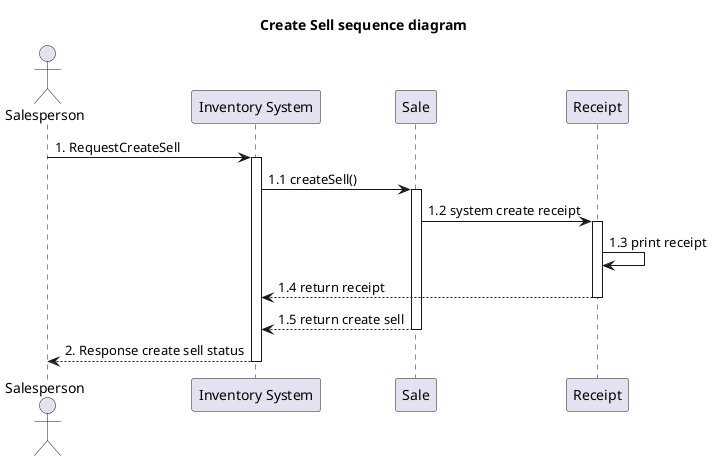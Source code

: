 @startuml
'example
title Create Sell sequence diagram

actor Salesperson as actorSalesperson
participant "Inventory System" as InventorySystem
participant "Sale" as classSell

participant "Receipt" as classReceipt


actorSalesperson -> InventorySystem: 1. RequestCreateSell
activate InventorySystem

InventorySystem -> classSell: 1.1 createSell()
activate classSell

classSell -> classReceipt : 1.2 system create receipt

activate classReceipt
classReceipt -> classReceipt : 1.3 print receipt


classReceipt --> InventorySystem: 1.4 return receipt
deactivate classReceipt

classSell --> InventorySystem: 1.5 return create sell
deactivate classSell

InventorySystem --> actorSalesperson : 2. Response create sell status

deactivate InventorySystem




@enduml